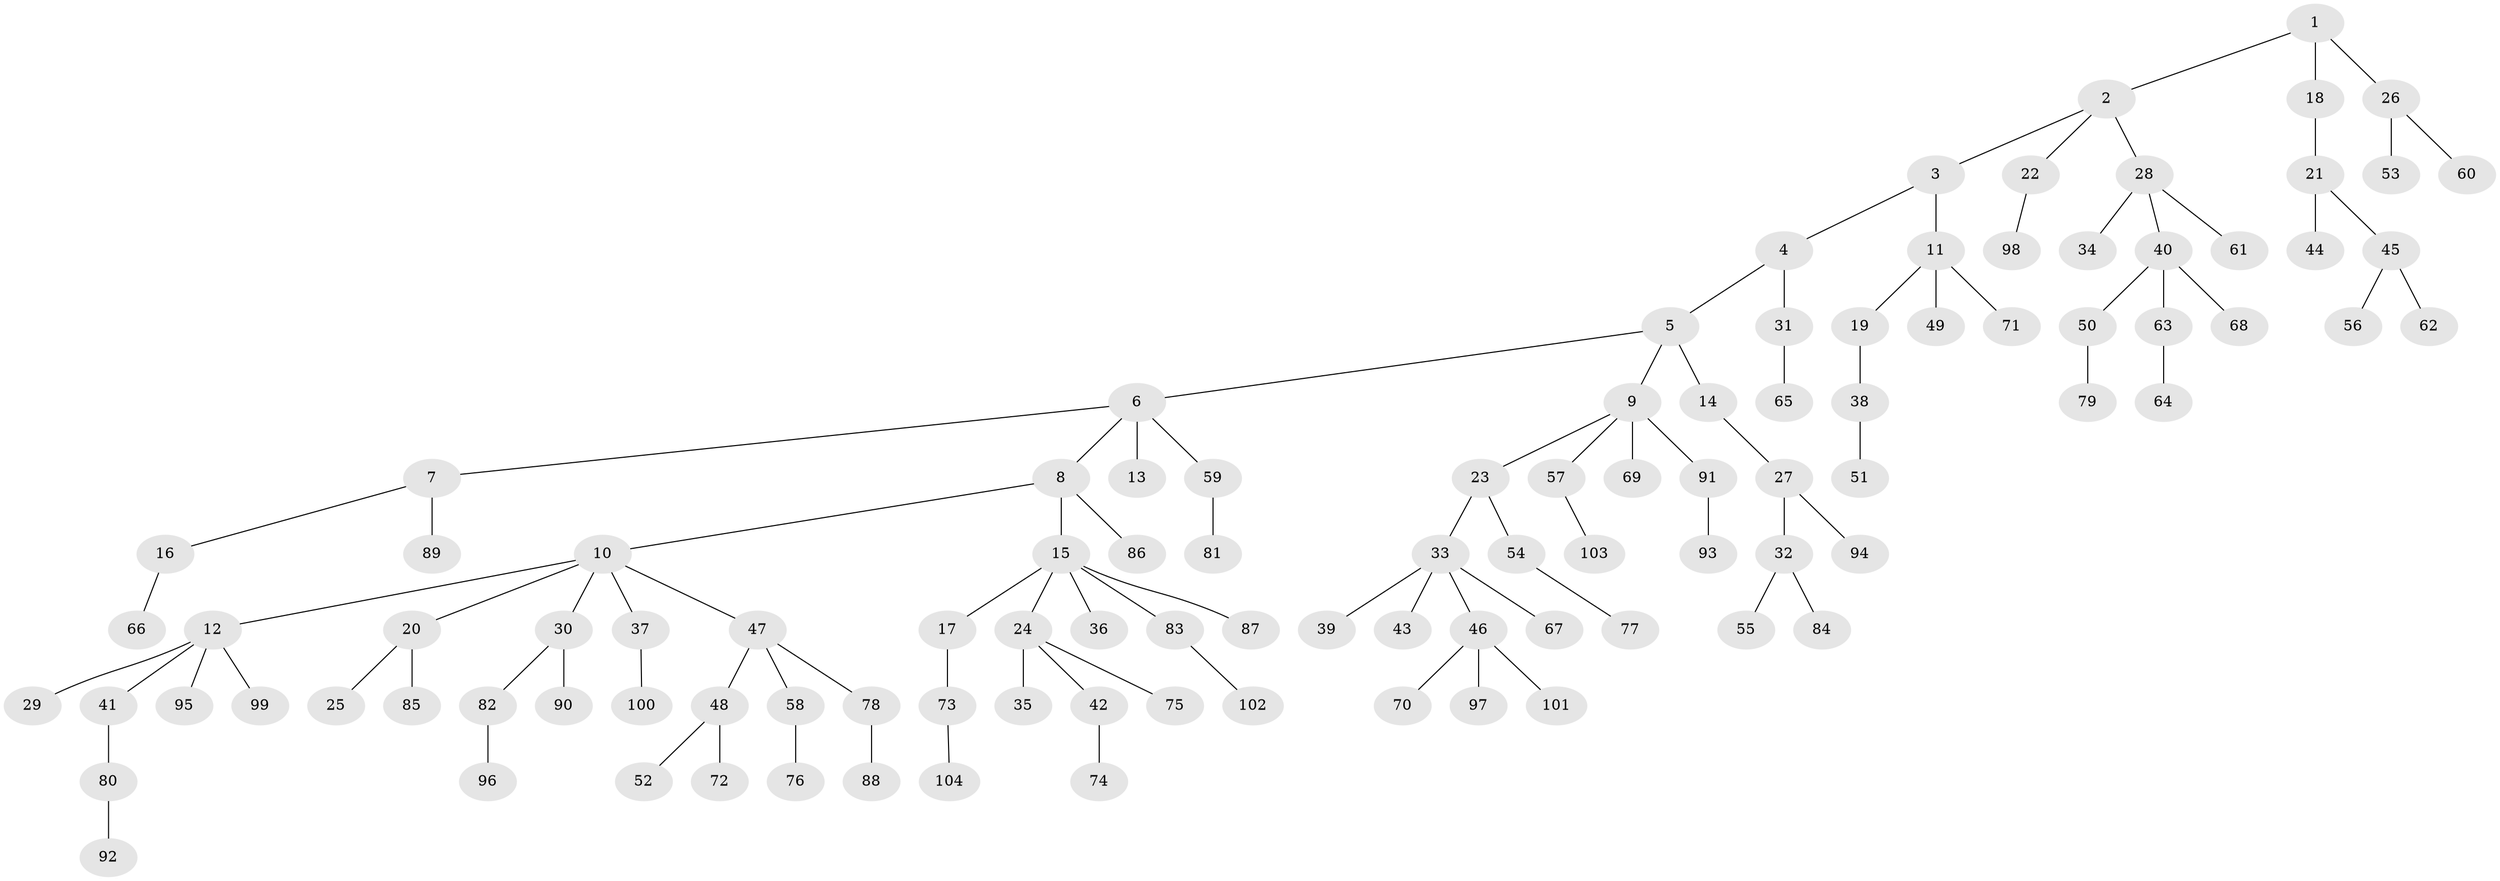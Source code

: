 // Generated by graph-tools (version 1.1) at 2025/15/03/09/25 04:15:23]
// undirected, 104 vertices, 103 edges
graph export_dot {
graph [start="1"]
  node [color=gray90,style=filled];
  1;
  2;
  3;
  4;
  5;
  6;
  7;
  8;
  9;
  10;
  11;
  12;
  13;
  14;
  15;
  16;
  17;
  18;
  19;
  20;
  21;
  22;
  23;
  24;
  25;
  26;
  27;
  28;
  29;
  30;
  31;
  32;
  33;
  34;
  35;
  36;
  37;
  38;
  39;
  40;
  41;
  42;
  43;
  44;
  45;
  46;
  47;
  48;
  49;
  50;
  51;
  52;
  53;
  54;
  55;
  56;
  57;
  58;
  59;
  60;
  61;
  62;
  63;
  64;
  65;
  66;
  67;
  68;
  69;
  70;
  71;
  72;
  73;
  74;
  75;
  76;
  77;
  78;
  79;
  80;
  81;
  82;
  83;
  84;
  85;
  86;
  87;
  88;
  89;
  90;
  91;
  92;
  93;
  94;
  95;
  96;
  97;
  98;
  99;
  100;
  101;
  102;
  103;
  104;
  1 -- 2;
  1 -- 18;
  1 -- 26;
  2 -- 3;
  2 -- 22;
  2 -- 28;
  3 -- 4;
  3 -- 11;
  4 -- 5;
  4 -- 31;
  5 -- 6;
  5 -- 9;
  5 -- 14;
  6 -- 7;
  6 -- 8;
  6 -- 13;
  6 -- 59;
  7 -- 16;
  7 -- 89;
  8 -- 10;
  8 -- 15;
  8 -- 86;
  9 -- 23;
  9 -- 57;
  9 -- 69;
  9 -- 91;
  10 -- 12;
  10 -- 20;
  10 -- 30;
  10 -- 37;
  10 -- 47;
  11 -- 19;
  11 -- 49;
  11 -- 71;
  12 -- 29;
  12 -- 41;
  12 -- 95;
  12 -- 99;
  14 -- 27;
  15 -- 17;
  15 -- 24;
  15 -- 36;
  15 -- 83;
  15 -- 87;
  16 -- 66;
  17 -- 73;
  18 -- 21;
  19 -- 38;
  20 -- 25;
  20 -- 85;
  21 -- 44;
  21 -- 45;
  22 -- 98;
  23 -- 33;
  23 -- 54;
  24 -- 35;
  24 -- 42;
  24 -- 75;
  26 -- 53;
  26 -- 60;
  27 -- 32;
  27 -- 94;
  28 -- 34;
  28 -- 40;
  28 -- 61;
  30 -- 82;
  30 -- 90;
  31 -- 65;
  32 -- 55;
  32 -- 84;
  33 -- 39;
  33 -- 43;
  33 -- 46;
  33 -- 67;
  37 -- 100;
  38 -- 51;
  40 -- 50;
  40 -- 63;
  40 -- 68;
  41 -- 80;
  42 -- 74;
  45 -- 56;
  45 -- 62;
  46 -- 70;
  46 -- 97;
  46 -- 101;
  47 -- 48;
  47 -- 58;
  47 -- 78;
  48 -- 52;
  48 -- 72;
  50 -- 79;
  54 -- 77;
  57 -- 103;
  58 -- 76;
  59 -- 81;
  63 -- 64;
  73 -- 104;
  78 -- 88;
  80 -- 92;
  82 -- 96;
  83 -- 102;
  91 -- 93;
}
